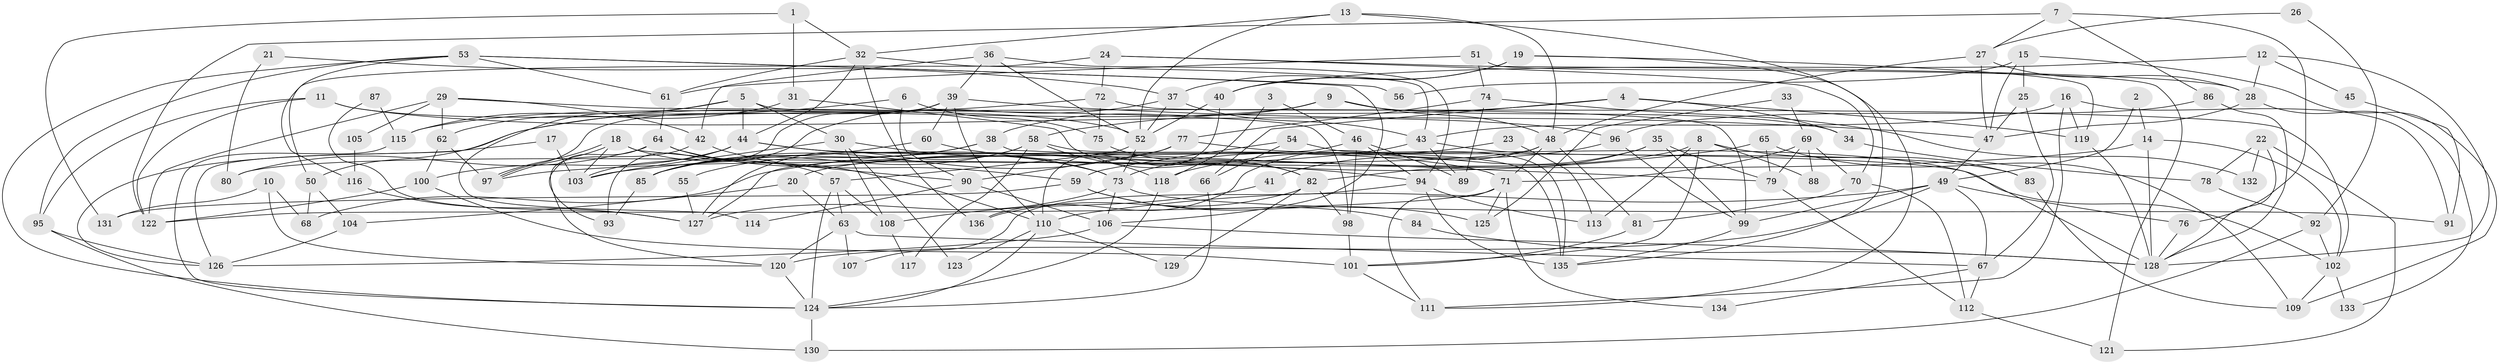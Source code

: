 // coarse degree distribution, {3: 0.18085106382978725, 4: 0.24468085106382978, 5: 0.19148936170212766, 7: 0.09574468085106383, 9: 0.010638297872340425, 6: 0.06382978723404255, 8: 0.05319148936170213, 11: 0.02127659574468085, 2: 0.10638297872340426, 10: 0.02127659574468085, 13: 0.010638297872340425}
// Generated by graph-tools (version 1.1) at 2025/41/03/06/25 10:41:53]
// undirected, 136 vertices, 272 edges
graph export_dot {
graph [start="1"]
  node [color=gray90,style=filled];
  1;
  2;
  3;
  4;
  5;
  6;
  7;
  8;
  9;
  10;
  11;
  12;
  13;
  14;
  15;
  16;
  17;
  18;
  19;
  20;
  21;
  22;
  23;
  24;
  25;
  26;
  27;
  28;
  29;
  30;
  31;
  32;
  33;
  34;
  35;
  36;
  37;
  38;
  39;
  40;
  41;
  42;
  43;
  44;
  45;
  46;
  47;
  48;
  49;
  50;
  51;
  52;
  53;
  54;
  55;
  56;
  57;
  58;
  59;
  60;
  61;
  62;
  63;
  64;
  65;
  66;
  67;
  68;
  69;
  70;
  71;
  72;
  73;
  74;
  75;
  76;
  77;
  78;
  79;
  80;
  81;
  82;
  83;
  84;
  85;
  86;
  87;
  88;
  89;
  90;
  91;
  92;
  93;
  94;
  95;
  96;
  97;
  98;
  99;
  100;
  101;
  102;
  103;
  104;
  105;
  106;
  107;
  108;
  109;
  110;
  111;
  112;
  113;
  114;
  115;
  116;
  117;
  118;
  119;
  120;
  121;
  122;
  123;
  124;
  125;
  126;
  127;
  128;
  129;
  130;
  131;
  132;
  133;
  134;
  135;
  136;
  1 -- 32;
  1 -- 31;
  1 -- 131;
  2 -- 14;
  2 -- 49;
  3 -- 46;
  3 -- 118;
  4 -- 119;
  4 -- 58;
  4 -- 34;
  4 -- 66;
  5 -- 30;
  5 -- 99;
  5 -- 44;
  5 -- 114;
  5 -- 115;
  6 -- 90;
  6 -- 75;
  6 -- 50;
  7 -- 122;
  7 -- 27;
  7 -- 76;
  7 -- 86;
  8 -- 83;
  8 -- 101;
  8 -- 20;
  8 -- 88;
  8 -- 113;
  9 -- 38;
  9 -- 48;
  9 -- 34;
  9 -- 115;
  10 -- 68;
  10 -- 131;
  10 -- 120;
  11 -- 96;
  11 -- 122;
  11 -- 52;
  11 -- 95;
  12 -- 40;
  12 -- 128;
  12 -- 28;
  12 -- 45;
  13 -- 32;
  13 -- 52;
  13 -- 48;
  13 -- 135;
  14 -- 128;
  14 -- 97;
  14 -- 102;
  15 -- 47;
  15 -- 25;
  15 -- 56;
  15 -- 109;
  16 -- 43;
  16 -- 111;
  16 -- 91;
  16 -- 119;
  17 -- 103;
  17 -- 126;
  18 -- 103;
  18 -- 97;
  18 -- 97;
  18 -- 57;
  18 -- 90;
  19 -- 40;
  19 -- 37;
  19 -- 111;
  19 -- 119;
  20 -- 63;
  20 -- 104;
  21 -- 80;
  21 -- 37;
  22 -- 128;
  22 -- 78;
  22 -- 121;
  22 -- 132;
  23 -- 113;
  23 -- 73;
  24 -- 72;
  24 -- 28;
  24 -- 50;
  24 -- 70;
  25 -- 47;
  25 -- 67;
  26 -- 27;
  26 -- 92;
  27 -- 28;
  27 -- 47;
  27 -- 48;
  28 -- 47;
  28 -- 133;
  29 -- 62;
  29 -- 42;
  29 -- 98;
  29 -- 105;
  29 -- 122;
  30 -- 103;
  30 -- 73;
  30 -- 108;
  30 -- 123;
  31 -- 62;
  31 -- 82;
  32 -- 61;
  32 -- 44;
  32 -- 43;
  32 -- 136;
  33 -- 69;
  33 -- 125;
  34 -- 78;
  35 -- 82;
  35 -- 99;
  35 -- 41;
  35 -- 79;
  36 -- 39;
  36 -- 52;
  36 -- 42;
  36 -- 94;
  37 -- 52;
  37 -- 43;
  37 -- 85;
  38 -- 79;
  38 -- 85;
  38 -- 55;
  39 -- 110;
  39 -- 93;
  39 -- 47;
  39 -- 60;
  39 -- 97;
  40 -- 52;
  40 -- 110;
  41 -- 108;
  42 -- 120;
  42 -- 59;
  43 -- 89;
  43 -- 68;
  43 -- 83;
  44 -- 71;
  44 -- 100;
  44 -- 102;
  44 -- 103;
  45 -- 91;
  46 -- 94;
  46 -- 98;
  46 -- 89;
  46 -- 127;
  47 -- 49;
  48 -- 71;
  48 -- 80;
  48 -- 81;
  48 -- 136;
  49 -- 120;
  49 -- 76;
  49 -- 67;
  49 -- 99;
  49 -- 110;
  50 -- 68;
  50 -- 104;
  51 -- 61;
  51 -- 121;
  51 -- 74;
  52 -- 57;
  52 -- 73;
  53 -- 124;
  53 -- 106;
  53 -- 56;
  53 -- 61;
  53 -- 95;
  53 -- 116;
  54 -- 66;
  54 -- 135;
  54 -- 59;
  55 -- 127;
  57 -- 124;
  57 -- 63;
  57 -- 108;
  58 -- 127;
  58 -- 85;
  58 -- 117;
  58 -- 118;
  58 -- 135;
  59 -- 84;
  59 -- 125;
  59 -- 131;
  60 -- 94;
  60 -- 85;
  61 -- 64;
  62 -- 97;
  62 -- 100;
  63 -- 120;
  63 -- 67;
  63 -- 107;
  64 -- 110;
  64 -- 73;
  64 -- 80;
  64 -- 93;
  65 -- 79;
  65 -- 109;
  65 -- 103;
  66 -- 124;
  67 -- 112;
  67 -- 134;
  69 -- 79;
  69 -- 71;
  69 -- 70;
  69 -- 88;
  70 -- 81;
  70 -- 112;
  71 -- 111;
  71 -- 122;
  71 -- 125;
  71 -- 134;
  72 -- 126;
  72 -- 102;
  72 -- 75;
  73 -- 106;
  73 -- 91;
  73 -- 127;
  74 -- 77;
  74 -- 89;
  74 -- 132;
  75 -- 82;
  76 -- 128;
  77 -- 90;
  77 -- 85;
  77 -- 128;
  78 -- 92;
  79 -- 112;
  81 -- 101;
  82 -- 98;
  82 -- 136;
  82 -- 129;
  83 -- 109;
  84 -- 128;
  85 -- 93;
  86 -- 128;
  86 -- 96;
  87 -- 127;
  87 -- 115;
  90 -- 106;
  90 -- 114;
  92 -- 102;
  92 -- 130;
  94 -- 135;
  94 -- 107;
  94 -- 113;
  95 -- 126;
  95 -- 130;
  96 -- 99;
  96 -- 118;
  98 -- 101;
  99 -- 135;
  100 -- 122;
  100 -- 101;
  101 -- 111;
  102 -- 109;
  102 -- 133;
  104 -- 126;
  105 -- 116;
  106 -- 128;
  106 -- 126;
  108 -- 117;
  110 -- 124;
  110 -- 123;
  110 -- 129;
  112 -- 121;
  115 -- 124;
  116 -- 127;
  118 -- 124;
  119 -- 128;
  120 -- 124;
  124 -- 130;
}

